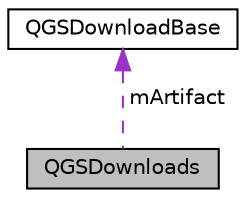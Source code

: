 digraph "QGSDownloads"
{
  edge [fontname="Helvetica",fontsize="10",labelfontname="Helvetica",labelfontsize="10"];
  node [fontname="Helvetica",fontsize="10",shape=record];
  Node1 [label="QGSDownloads",height=0.2,width=0.4,color="black", fillcolor="grey75", style="filled", fontcolor="black"];
  Node2 -> Node1 [dir="back",color="darkorchid3",fontsize="10",style="dashed",label=" mArtifact" ];
  Node2 [label="QGSDownloadBase",height=0.2,width=0.4,color="black", fillcolor="white", style="filled",URL="$class_q_g_s_download_base.html"];
}
